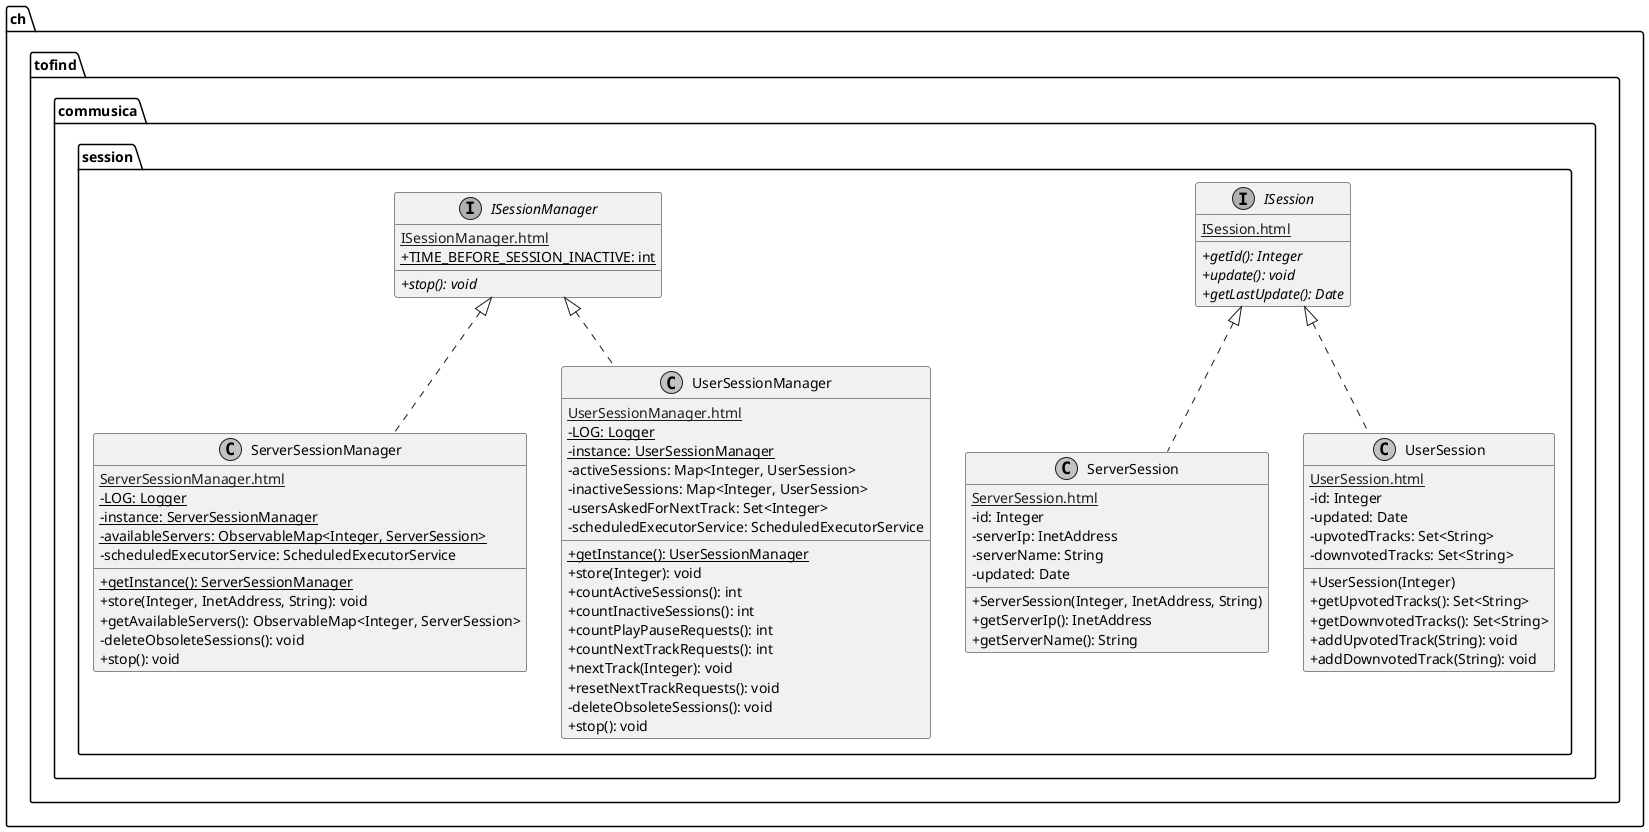 @startuml

    skinparam monochrome true
    skinparam classAttributeIconSize 0

    namespace ch.tofind.commusica.session {

        class ServerSessionManager {
            [[ServerSessionManager.html]]
            {static} -LOG: Logger
            {static} -instance: ServerSessionManager
            {static} -availableServers: ObservableMap<Integer, ServerSession>
            -scheduledExecutorService: ScheduledExecutorService
            {static} +getInstance(): ServerSessionManager
            +store(Integer, InetAddress, String): void
            +getAvailableServers(): ObservableMap<Integer, ServerSession>
            -deleteObsoleteSessions(): void
            +stop(): void
        }

        class UserSessionManager {
            [[UserSessionManager.html]]
            {static} -LOG: Logger
            {static} -instance: UserSessionManager
            -activeSessions: Map<Integer, UserSession>
            -inactiveSessions: Map<Integer, UserSession>
            -usersAskedForNextTrack: Set<Integer>
            -scheduledExecutorService: ScheduledExecutorService
            {static} +getInstance(): UserSessionManager
            +store(Integer): void
            +countActiveSessions(): int
            +countInactiveSessions(): int
            +countPlayPauseRequests(): int
            +countNextTrackRequests(): int
            +nextTrack(Integer): void
            +resetNextTrackRequests(): void
            -deleteObsoleteSessions(): void
            +stop(): void
        }

        interface ISession {
            [[ISession.html]]
            {abstract} +getId(): Integer
            {abstract} +update(): void
            {abstract} +getLastUpdate(): Date
        }

        class ServerSession {
            [[ServerSession.html]]
            -id: Integer
            -serverIp: InetAddress
            -serverName: String
            -updated: Date
            +ServerSession(Integer, InetAddress, String)
            +getServerIp(): InetAddress
            +getServerName(): String
        }

        interface ISessionManager {
            [[ISessionManager.html]]
            {static} +TIME_BEFORE_SESSION_INACTIVE: int
            {abstract} +stop(): void
        }

        class UserSession {
            [[UserSession.html]]
            -id: Integer
            -updated: Date
            -upvotedTracks: Set<String>
            -downvotedTracks: Set<String>
            +UserSession(Integer)
            +getUpvotedTracks(): Set<String>
            +getDownvotedTracks(): Set<String>
            +addUpvotedTrack(String): void
            +addDownvotedTrack(String): void
        }

        ISessionManager <|.. ServerSessionManager

        ISessionManager <|.. UserSessionManager

        ISession <|.. ServerSession

        ISession <|.. UserSession

    }

@enduml
